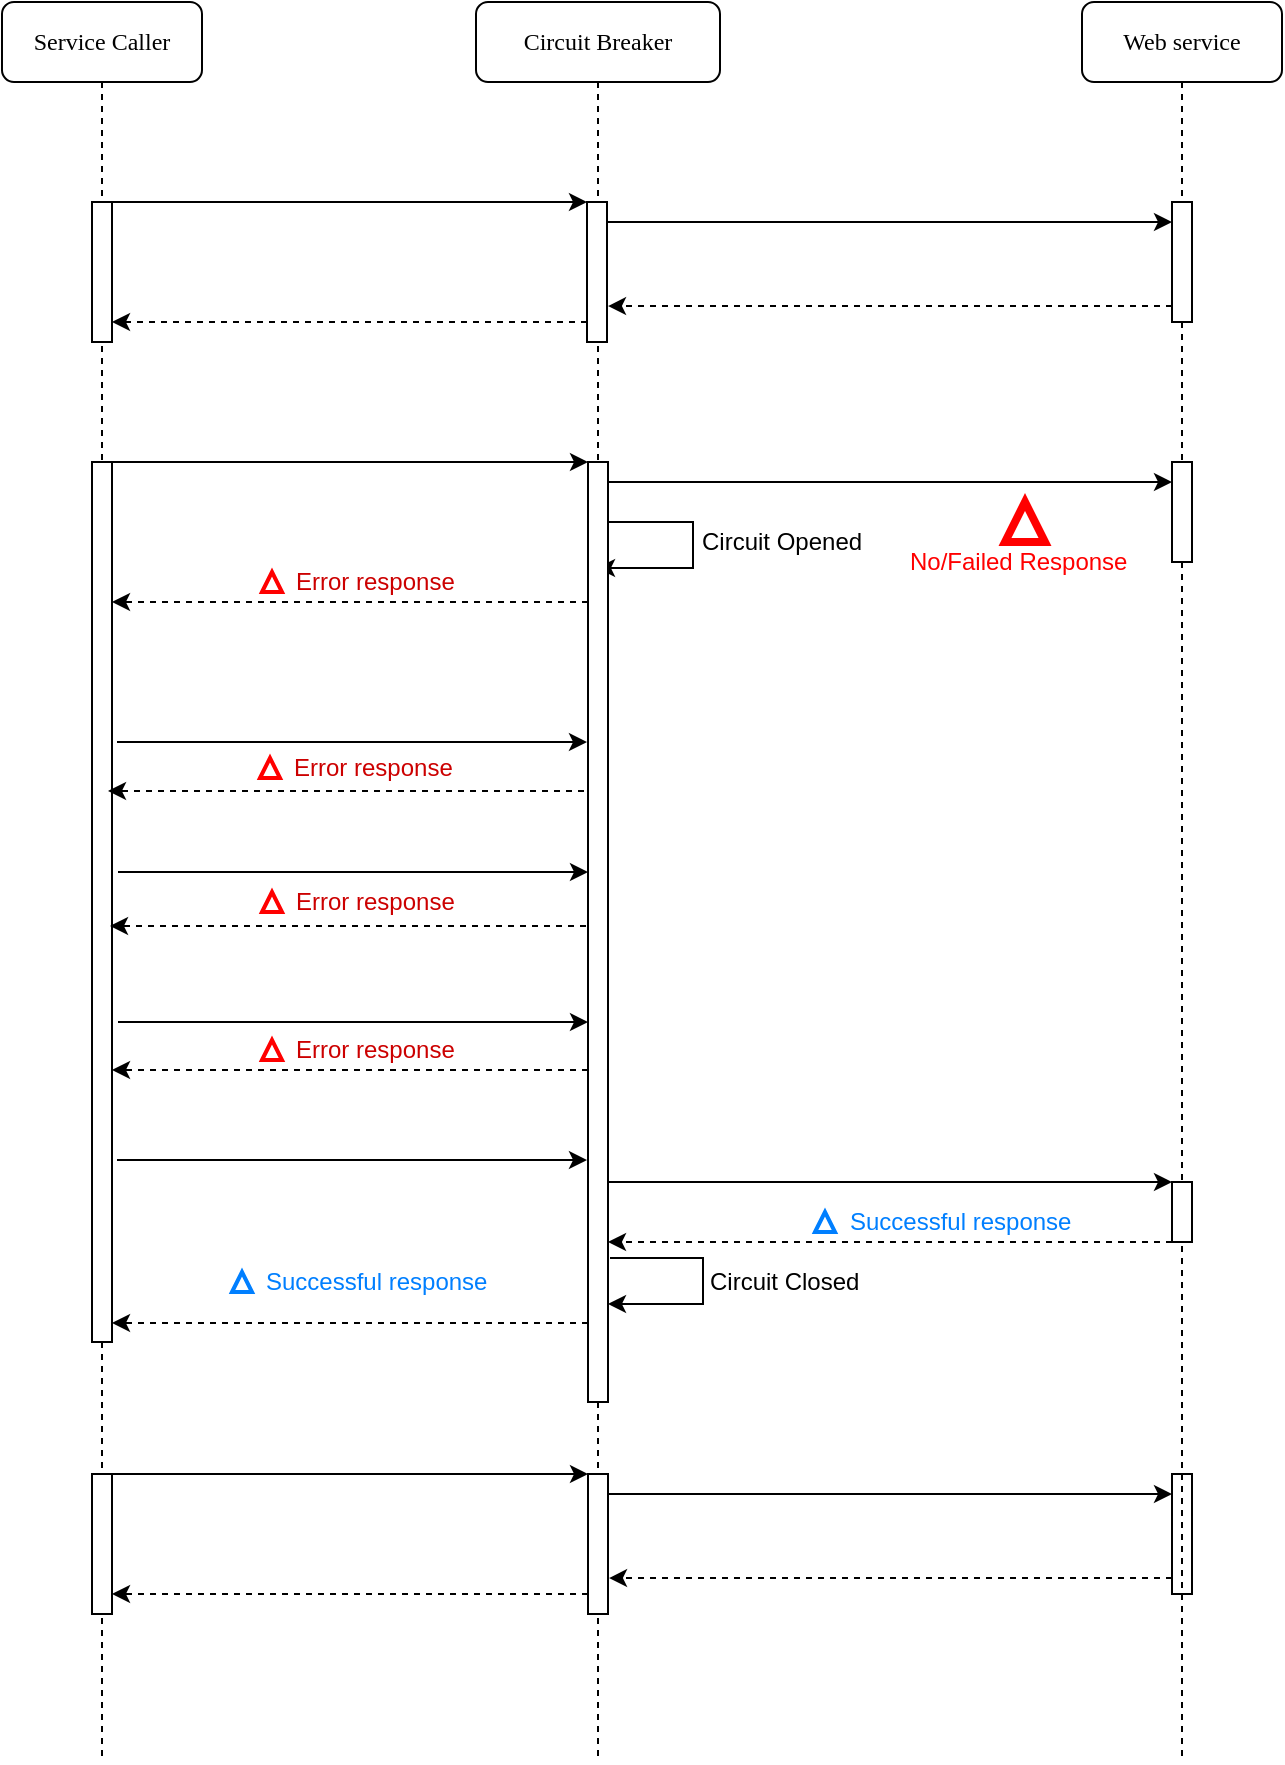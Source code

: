 <mxfile version="12.1.0" type="device" pages="1"><diagram id="5ePO8J_xqXb2QdWTw7Qp" name="Page-1"><mxGraphModel dx="1408" dy="808" grid="1" gridSize="10" guides="1" tooltips="1" connect="1" arrows="1" fold="1" page="1" pageScale="1" pageWidth="850" pageHeight="1100" math="0" shadow="0"><root><mxCell id="0"/><mxCell id="1" parent="0"/><mxCell id="aXAbuukrGLwYeKDY6wzm-4" value="Service Caller" style="shape=umlLifeline;perimeter=lifelinePerimeter;whiteSpace=wrap;html=1;container=1;collapsible=0;recursiveResize=0;outlineConnect=0;rounded=1;shadow=0;comic=0;labelBackgroundColor=none;strokeColor=#000000;strokeWidth=1;fillColor=#FFFFFF;fontFamily=Verdana;fontSize=12;fontColor=#000000;align=center;" vertex="1" parent="1"><mxGeometry x="100" y="80" width="100" height="880" as="geometry"/></mxCell><mxCell id="aXAbuukrGLwYeKDY6wzm-5" value="" style="html=1;points=[];perimeter=orthogonalPerimeter;rounded=0;shadow=0;comic=0;labelBackgroundColor=none;strokeColor=#000000;strokeWidth=1;fillColor=#FFFFFF;fontFamily=Verdana;fontSize=12;fontColor=#000000;align=center;" vertex="1" parent="aXAbuukrGLwYeKDY6wzm-4"><mxGeometry x="45" y="100" width="10" height="70" as="geometry"/></mxCell><mxCell id="aXAbuukrGLwYeKDY6wzm-41" value="Circuit Breaker" style="shape=umlLifeline;perimeter=lifelinePerimeter;whiteSpace=wrap;html=1;container=1;collapsible=0;recursiveResize=0;outlineConnect=0;rounded=1;shadow=0;comic=0;labelBackgroundColor=none;strokeColor=#000000;strokeWidth=1;fillColor=#FFFFFF;fontFamily=Verdana;fontSize=12;fontColor=#000000;align=center;" vertex="1" parent="1"><mxGeometry x="337" y="80" width="122" height="880" as="geometry"/></mxCell><mxCell id="aXAbuukrGLwYeKDY6wzm-45" value="" style="html=1;points=[];perimeter=orthogonalPerimeter;rounded=0;shadow=0;comic=0;labelBackgroundColor=none;strokeColor=#000000;strokeWidth=1;fillColor=#FFFFFF;fontFamily=Verdana;fontSize=12;fontColor=#000000;align=center;" vertex="1" parent="aXAbuukrGLwYeKDY6wzm-41"><mxGeometry x="55.5" y="100" width="10" height="70" as="geometry"/></mxCell><mxCell id="aXAbuukrGLwYeKDY6wzm-142" value="" style="html=1;points=[];perimeter=orthogonalPerimeter;rounded=0;shadow=0;comic=0;labelBackgroundColor=none;strokeColor=#000000;strokeWidth=1;fillColor=#FFFFFF;fontFamily=Verdana;fontSize=12;fontColor=#000000;align=center;" vertex="1" parent="aXAbuukrGLwYeKDY6wzm-41"><mxGeometry x="-192" y="736" width="10" height="70" as="geometry"/></mxCell><mxCell id="aXAbuukrGLwYeKDY6wzm-143" value="" style="html=1;points=[];perimeter=orthogonalPerimeter;rounded=0;shadow=0;comic=0;labelBackgroundColor=none;strokeColor=#000000;strokeWidth=1;fillColor=#FFFFFF;fontFamily=Verdana;fontSize=12;fontColor=#000000;align=center;" vertex="1" parent="aXAbuukrGLwYeKDY6wzm-41"><mxGeometry x="56" y="736" width="10" height="70" as="geometry"/></mxCell><mxCell id="aXAbuukrGLwYeKDY6wzm-144" value="" style="html=1;points=[];perimeter=orthogonalPerimeter;rounded=0;shadow=0;comic=0;labelBackgroundColor=none;strokeColor=#000000;strokeWidth=1;fillColor=#FFFFFF;fontFamily=Verdana;fontSize=12;fontColor=#000000;align=center;" vertex="1" parent="aXAbuukrGLwYeKDY6wzm-41"><mxGeometry x="348" y="736" width="10" height="60" as="geometry"/></mxCell><mxCell id="aXAbuukrGLwYeKDY6wzm-145" value="" style="edgeStyle=orthogonalEdgeStyle;rounded=0;orthogonalLoop=1;jettySize=auto;html=1;" edge="1" parent="aXAbuukrGLwYeKDY6wzm-41" source="aXAbuukrGLwYeKDY6wzm-142" target="aXAbuukrGLwYeKDY6wzm-143"><mxGeometry relative="1" as="geometry"><Array as="points"><mxPoint x="-37" y="736"/><mxPoint x="-37" y="736"/></Array></mxGeometry></mxCell><mxCell id="aXAbuukrGLwYeKDY6wzm-146" value="" style="edgeStyle=orthogonalEdgeStyle;rounded=0;orthogonalLoop=1;jettySize=auto;html=1;" edge="1" parent="aXAbuukrGLwYeKDY6wzm-41" source="aXAbuukrGLwYeKDY6wzm-143" target="aXAbuukrGLwYeKDY6wzm-144"><mxGeometry relative="1" as="geometry"><Array as="points"><mxPoint x="273" y="746"/><mxPoint x="273" y="746"/></Array></mxGeometry></mxCell><mxCell id="aXAbuukrGLwYeKDY6wzm-147" value="" style="edgeStyle=orthogonalEdgeStyle;rounded=0;orthogonalLoop=1;jettySize=auto;html=1;dashed=1;entryX=1.05;entryY=0.743;entryDx=0;entryDy=0;entryPerimeter=0;" edge="1" parent="aXAbuukrGLwYeKDY6wzm-41" source="aXAbuukrGLwYeKDY6wzm-144" target="aXAbuukrGLwYeKDY6wzm-143"><mxGeometry relative="1" as="geometry"><mxPoint x="268" y="786" as="targetPoint"/><Array as="points"><mxPoint x="313" y="788"/><mxPoint x="313" y="788"/></Array></mxGeometry></mxCell><mxCell id="aXAbuukrGLwYeKDY6wzm-148" value="" style="edgeStyle=orthogonalEdgeStyle;rounded=0;orthogonalLoop=1;jettySize=auto;html=1;dashed=1;" edge="1" parent="aXAbuukrGLwYeKDY6wzm-41" source="aXAbuukrGLwYeKDY6wzm-143" target="aXAbuukrGLwYeKDY6wzm-142"><mxGeometry relative="1" as="geometry"><mxPoint x="-24.5" y="796" as="targetPoint"/><Array as="points"><mxPoint x="-77" y="796"/><mxPoint x="-77" y="796"/></Array></mxGeometry></mxCell><mxCell id="aXAbuukrGLwYeKDY6wzm-43" value="Web service" style="shape=umlLifeline;perimeter=lifelinePerimeter;whiteSpace=wrap;html=1;container=1;collapsible=0;recursiveResize=0;outlineConnect=0;rounded=1;shadow=0;comic=0;labelBackgroundColor=none;strokeColor=#000000;strokeWidth=1;fillColor=#FFFFFF;fontFamily=Verdana;fontSize=12;fontColor=#000000;align=center;" vertex="1" parent="1"><mxGeometry x="640" y="80" width="100" height="880" as="geometry"/></mxCell><mxCell id="aXAbuukrGLwYeKDY6wzm-47" value="" style="html=1;points=[];perimeter=orthogonalPerimeter;rounded=0;shadow=0;comic=0;labelBackgroundColor=none;strokeColor=#000000;strokeWidth=1;fillColor=#FFFFFF;fontFamily=Verdana;fontSize=12;fontColor=#000000;align=center;" vertex="1" parent="aXAbuukrGLwYeKDY6wzm-43"><mxGeometry x="45" y="100" width="10" height="60" as="geometry"/></mxCell><mxCell id="aXAbuukrGLwYeKDY6wzm-90" value="" style="html=1;points=[];perimeter=orthogonalPerimeter;rounded=0;shadow=0;comic=0;labelBackgroundColor=none;strokeColor=#000000;strokeWidth=1;fillColor=#FFFFFF;fontFamily=Verdana;fontSize=12;fontColor=#000000;align=center;" vertex="1" parent="aXAbuukrGLwYeKDY6wzm-43"><mxGeometry x="45" y="590" width="10" height="30" as="geometry"/></mxCell><mxCell id="aXAbuukrGLwYeKDY6wzm-46" value="" style="edgeStyle=orthogonalEdgeStyle;rounded=0;orthogonalLoop=1;jettySize=auto;html=1;" edge="1" parent="1" source="aXAbuukrGLwYeKDY6wzm-5" target="aXAbuukrGLwYeKDY6wzm-45"><mxGeometry relative="1" as="geometry"><Array as="points"><mxPoint x="300" y="180"/><mxPoint x="300" y="180"/></Array></mxGeometry></mxCell><mxCell id="aXAbuukrGLwYeKDY6wzm-48" value="" style="edgeStyle=orthogonalEdgeStyle;rounded=0;orthogonalLoop=1;jettySize=auto;html=1;" edge="1" parent="1" source="aXAbuukrGLwYeKDY6wzm-45" target="aXAbuukrGLwYeKDY6wzm-47"><mxGeometry relative="1" as="geometry"><Array as="points"><mxPoint x="610" y="190"/><mxPoint x="610" y="190"/></Array></mxGeometry></mxCell><mxCell id="aXAbuukrGLwYeKDY6wzm-54" value="" style="edgeStyle=orthogonalEdgeStyle;rounded=0;orthogonalLoop=1;jettySize=auto;html=1;dashed=1;entryX=1.05;entryY=0.743;entryDx=0;entryDy=0;entryPerimeter=0;" edge="1" parent="1" source="aXAbuukrGLwYeKDY6wzm-47" target="aXAbuukrGLwYeKDY6wzm-45"><mxGeometry relative="1" as="geometry"><mxPoint x="605" y="230" as="targetPoint"/><Array as="points"><mxPoint x="650" y="232"/><mxPoint x="650" y="232"/></Array></mxGeometry></mxCell><mxCell id="aXAbuukrGLwYeKDY6wzm-56" value="" style="edgeStyle=orthogonalEdgeStyle;rounded=0;orthogonalLoop=1;jettySize=auto;html=1;dashed=1;" edge="1" parent="1" source="aXAbuukrGLwYeKDY6wzm-45" target="aXAbuukrGLwYeKDY6wzm-5"><mxGeometry relative="1" as="geometry"><mxPoint x="312.5" y="240" as="targetPoint"/><Array as="points"><mxPoint x="260" y="240"/><mxPoint x="260" y="240"/></Array></mxGeometry></mxCell><mxCell id="aXAbuukrGLwYeKDY6wzm-75" value="" style="edgeStyle=orthogonalEdgeStyle;rounded=0;orthogonalLoop=1;jettySize=auto;html=1;" edge="1" parent="1"><mxGeometry relative="1" as="geometry"><mxPoint x="157.5" y="450" as="sourcePoint"/><mxPoint x="392.5" y="450" as="targetPoint"/><Array as="points"><mxPoint x="237.5" y="450"/></Array></mxGeometry></mxCell><mxCell id="aXAbuukrGLwYeKDY6wzm-57" value="" style="html=1;points=[];perimeter=orthogonalPerimeter;rounded=0;shadow=0;comic=0;labelBackgroundColor=none;strokeColor=#000000;strokeWidth=1;fillColor=#FFFFFF;fontFamily=Verdana;fontSize=12;fontColor=#000000;align=center;" vertex="1" parent="1"><mxGeometry x="145" y="310" width="10" height="440" as="geometry"/></mxCell><mxCell id="aXAbuukrGLwYeKDY6wzm-77" value="" style="edgeStyle=orthogonalEdgeStyle;rounded=0;orthogonalLoop=1;jettySize=auto;html=1;entryX=0.9;entryY=0.475;entryDx=0;entryDy=0;entryPerimeter=0;" edge="1" parent="1"><mxGeometry relative="1" as="geometry"><mxPoint x="398.5" y="340" as="sourcePoint"/><mxPoint x="397.5" y="363" as="targetPoint"/><Array as="points"><mxPoint x="445.5" y="340"/><mxPoint x="445.5" y="363"/></Array></mxGeometry></mxCell><mxCell id="aXAbuukrGLwYeKDY6wzm-91" value="" style="edgeStyle=orthogonalEdgeStyle;rounded=0;orthogonalLoop=1;jettySize=auto;html=1;" edge="1" parent="1" target="aXAbuukrGLwYeKDY6wzm-90"><mxGeometry relative="1" as="geometry"><mxPoint x="403" y="648" as="sourcePoint"/><Array as="points"><mxPoint x="403" y="670"/></Array></mxGeometry></mxCell><mxCell id="aXAbuukrGLwYeKDY6wzm-58" value="" style="html=1;points=[];perimeter=orthogonalPerimeter;rounded=0;shadow=0;comic=0;labelBackgroundColor=none;strokeColor=#000000;strokeWidth=1;fillColor=#FFFFFF;fontFamily=Verdana;fontSize=12;fontColor=#000000;align=center;" vertex="1" parent="1"><mxGeometry x="393" y="310" width="10" height="470" as="geometry"/></mxCell><mxCell id="aXAbuukrGLwYeKDY6wzm-59" value="" style="html=1;points=[];perimeter=orthogonalPerimeter;rounded=0;shadow=0;comic=0;labelBackgroundColor=none;strokeColor=#000000;strokeWidth=1;fillColor=#FFFFFF;fontFamily=Verdana;fontSize=12;fontColor=#000000;align=center;" vertex="1" parent="1"><mxGeometry x="685" y="310" width="10" height="50" as="geometry"/></mxCell><mxCell id="aXAbuukrGLwYeKDY6wzm-60" value="" style="edgeStyle=orthogonalEdgeStyle;rounded=0;orthogonalLoop=1;jettySize=auto;html=1;" edge="1" parent="1" source="aXAbuukrGLwYeKDY6wzm-57" target="aXAbuukrGLwYeKDY6wzm-58"><mxGeometry relative="1" as="geometry"><Array as="points"><mxPoint x="300" y="310"/><mxPoint x="300" y="310"/></Array></mxGeometry></mxCell><mxCell id="aXAbuukrGLwYeKDY6wzm-61" value="" style="edgeStyle=orthogonalEdgeStyle;rounded=0;orthogonalLoop=1;jettySize=auto;html=1;" edge="1" parent="1" source="aXAbuukrGLwYeKDY6wzm-58" target="aXAbuukrGLwYeKDY6wzm-59"><mxGeometry relative="1" as="geometry"><Array as="points"><mxPoint x="610" y="320"/><mxPoint x="610" y="320"/></Array></mxGeometry></mxCell><mxCell id="aXAbuukrGLwYeKDY6wzm-63" value="" style="edgeStyle=orthogonalEdgeStyle;rounded=0;orthogonalLoop=1;jettySize=auto;html=1;dashed=1;" edge="1" parent="1" source="aXAbuukrGLwYeKDY6wzm-58" target="aXAbuukrGLwYeKDY6wzm-57"><mxGeometry relative="1" as="geometry"><mxPoint x="312.5" y="370" as="targetPoint"/><Array as="points"><mxPoint x="260" y="380"/><mxPoint x="260" y="380"/></Array></mxGeometry></mxCell><mxCell id="aXAbuukrGLwYeKDY6wzm-66" value="" style="group" vertex="1" connectable="0" parent="1"><mxGeometry x="551.5" y="330" width="120" height="40" as="geometry"/></mxCell><mxCell id="aXAbuukrGLwYeKDY6wzm-64" value="" style="verticalLabelPosition=bottom;verticalAlign=top;html=1;shape=mxgraph.basic.acute_triangle;dx=0.5;strokeColor=#FF0000;strokeWidth=4;" vertex="1" parent="aXAbuukrGLwYeKDY6wzm-66"><mxGeometry x="50" width="20" height="20" as="geometry"/></mxCell><mxCell id="aXAbuukrGLwYeKDY6wzm-65" value="&lt;font color=&quot;#ff0000&quot;&gt;No/Failed Response&lt;/font&gt;" style="text;html=1;resizable=0;points=[];autosize=1;align=left;verticalAlign=top;spacingTop=-4;" vertex="1" parent="aXAbuukrGLwYeKDY6wzm-66"><mxGeometry y="20" width="120" height="20" as="geometry"/></mxCell><mxCell id="aXAbuukrGLwYeKDY6wzm-78" value="" style="edgeStyle=orthogonalEdgeStyle;rounded=0;orthogonalLoop=1;jettySize=auto;html=1;dashed=1;" edge="1" parent="1"><mxGeometry relative="1" as="geometry"><mxPoint x="153" y="474.5" as="targetPoint"/><Array as="points"><mxPoint x="258" y="474.5"/><mxPoint x="258" y="474.5"/></Array><mxPoint x="391" y="474.5" as="sourcePoint"/></mxGeometry></mxCell><mxCell id="aXAbuukrGLwYeKDY6wzm-79" value="" style="edgeStyle=orthogonalEdgeStyle;rounded=0;orthogonalLoop=1;jettySize=auto;html=1;" edge="1" parent="1"><mxGeometry relative="1" as="geometry"><mxPoint x="158" y="515" as="sourcePoint"/><mxPoint x="393" y="515" as="targetPoint"/><Array as="points"><mxPoint x="238" y="515"/></Array></mxGeometry></mxCell><mxCell id="aXAbuukrGLwYeKDY6wzm-81" value="" style="edgeStyle=orthogonalEdgeStyle;rounded=0;orthogonalLoop=1;jettySize=auto;html=1;dashed=1;" edge="1" parent="1"><mxGeometry relative="1" as="geometry"><mxPoint x="154" y="542" as="targetPoint"/><Array as="points"><mxPoint x="259" y="541.5"/><mxPoint x="259" y="541.5"/></Array><mxPoint x="392" y="542" as="sourcePoint"/></mxGeometry></mxCell><mxCell id="aXAbuukrGLwYeKDY6wzm-85" value="" style="edgeStyle=orthogonalEdgeStyle;rounded=0;orthogonalLoop=1;jettySize=auto;html=1;" edge="1" parent="1"><mxGeometry relative="1" as="geometry"><mxPoint x="158" y="590" as="sourcePoint"/><mxPoint x="393" y="590" as="targetPoint"/><Array as="points"><mxPoint x="238" y="590"/></Array></mxGeometry></mxCell><mxCell id="aXAbuukrGLwYeKDY6wzm-87" value="" style="edgeStyle=orthogonalEdgeStyle;rounded=0;orthogonalLoop=1;jettySize=auto;html=1;dashed=1;" edge="1" parent="1"><mxGeometry relative="1" as="geometry"><mxPoint x="155" y="614" as="targetPoint"/><Array as="points"><mxPoint x="260" y="613.5"/><mxPoint x="260" y="613.5"/></Array><mxPoint x="393" y="614" as="sourcePoint"/></mxGeometry></mxCell><mxCell id="aXAbuukrGLwYeKDY6wzm-96" value="Circuit Opened" style="text;html=1;resizable=0;points=[];autosize=1;align=left;verticalAlign=top;spacingTop=-4;" vertex="1" parent="1"><mxGeometry x="448" y="340" width="100" height="20" as="geometry"/></mxCell><mxCell id="aXAbuukrGLwYeKDY6wzm-103" value="" style="group" vertex="1" connectable="0" parent="1"><mxGeometry x="230" y="360" width="115" height="20" as="geometry"/></mxCell><mxCell id="aXAbuukrGLwYeKDY6wzm-99" value="" style="verticalLabelPosition=bottom;verticalAlign=top;html=1;shape=mxgraph.basic.acute_triangle;dx=0.5;strokeColor=#FF0000;strokeWidth=2;" vertex="1" parent="aXAbuukrGLwYeKDY6wzm-103"><mxGeometry y="5" width="10" height="10" as="geometry"/></mxCell><mxCell id="aXAbuukrGLwYeKDY6wzm-102" value="&lt;font color=&quot;#cc0000&quot;&gt;Error response&amp;nbsp;&lt;/font&gt;" style="text;html=1;resizable=0;points=[];autosize=1;align=left;verticalAlign=top;spacingTop=-4;" vertex="1" parent="aXAbuukrGLwYeKDY6wzm-103"><mxGeometry x="15" width="100" height="20" as="geometry"/></mxCell><mxCell id="aXAbuukrGLwYeKDY6wzm-109" value="" style="group" vertex="1" connectable="0" parent="1"><mxGeometry x="229" y="453" width="115" height="20" as="geometry"/></mxCell><mxCell id="aXAbuukrGLwYeKDY6wzm-110" value="" style="verticalLabelPosition=bottom;verticalAlign=top;html=1;shape=mxgraph.basic.acute_triangle;dx=0.5;strokeColor=#FF0000;strokeWidth=2;" vertex="1" parent="aXAbuukrGLwYeKDY6wzm-109"><mxGeometry y="5" width="10" height="10" as="geometry"/></mxCell><mxCell id="aXAbuukrGLwYeKDY6wzm-111" value="&lt;font color=&quot;#cc0000&quot;&gt;Error response&amp;nbsp;&lt;/font&gt;" style="text;html=1;resizable=0;points=[];autosize=1;align=left;verticalAlign=top;spacingTop=-4;" vertex="1" parent="aXAbuukrGLwYeKDY6wzm-109"><mxGeometry x="15" width="100" height="20" as="geometry"/></mxCell><mxCell id="aXAbuukrGLwYeKDY6wzm-112" value="" style="group" vertex="1" connectable="0" parent="1"><mxGeometry x="230" y="520" width="115" height="20" as="geometry"/></mxCell><mxCell id="aXAbuukrGLwYeKDY6wzm-113" value="" style="verticalLabelPosition=bottom;verticalAlign=top;html=1;shape=mxgraph.basic.acute_triangle;dx=0.5;strokeColor=#FF0000;strokeWidth=2;" vertex="1" parent="aXAbuukrGLwYeKDY6wzm-112"><mxGeometry y="5" width="10" height="10" as="geometry"/></mxCell><mxCell id="aXAbuukrGLwYeKDY6wzm-114" value="&lt;font color=&quot;#cc0000&quot;&gt;Error response&amp;nbsp;&lt;/font&gt;" style="text;html=1;resizable=0;points=[];autosize=1;align=left;verticalAlign=top;spacingTop=-4;" vertex="1" parent="aXAbuukrGLwYeKDY6wzm-112"><mxGeometry x="15" width="100" height="20" as="geometry"/></mxCell><mxCell id="aXAbuukrGLwYeKDY6wzm-115" value="" style="group" vertex="1" connectable="0" parent="1"><mxGeometry x="230" y="594" width="115" height="20" as="geometry"/></mxCell><mxCell id="aXAbuukrGLwYeKDY6wzm-116" value="" style="verticalLabelPosition=bottom;verticalAlign=top;html=1;shape=mxgraph.basic.acute_triangle;dx=0.5;strokeColor=#FF0000;strokeWidth=2;" vertex="1" parent="aXAbuukrGLwYeKDY6wzm-115"><mxGeometry y="5" width="10" height="10" as="geometry"/></mxCell><mxCell id="aXAbuukrGLwYeKDY6wzm-117" value="&lt;font color=&quot;#cc0000&quot;&gt;Error response&amp;nbsp;&lt;/font&gt;" style="text;html=1;resizable=0;points=[];autosize=1;align=left;verticalAlign=top;spacingTop=-4;" vertex="1" parent="aXAbuukrGLwYeKDY6wzm-115"><mxGeometry x="15" width="100" height="20" as="geometry"/></mxCell><mxCell id="aXAbuukrGLwYeKDY6wzm-120" value="" style="edgeStyle=orthogonalEdgeStyle;rounded=0;orthogonalLoop=1;jettySize=auto;html=1;" edge="1" parent="1"><mxGeometry relative="1" as="geometry"><mxPoint x="157.5" y="659" as="sourcePoint"/><mxPoint x="392.5" y="659" as="targetPoint"/><Array as="points"><mxPoint x="237.5" y="659"/></Array></mxGeometry></mxCell><mxCell id="aXAbuukrGLwYeKDY6wzm-122" value="" style="edgeStyle=orthogonalEdgeStyle;rounded=0;orthogonalLoop=1;jettySize=auto;html=1;dashed=1;" edge="1" parent="1" source="aXAbuukrGLwYeKDY6wzm-90"><mxGeometry relative="1" as="geometry"><mxPoint x="403" y="700" as="targetPoint"/><Array as="points"><mxPoint x="403" y="700"/></Array></mxGeometry></mxCell><mxCell id="aXAbuukrGLwYeKDY6wzm-124" value="" style="edgeStyle=orthogonalEdgeStyle;rounded=0;orthogonalLoop=1;jettySize=auto;html=1;dashed=1;" edge="1" parent="1"><mxGeometry relative="1" as="geometry"><mxPoint x="155" y="740.5" as="targetPoint"/><Array as="points"><mxPoint x="260" y="740"/><mxPoint x="260" y="740"/></Array><mxPoint x="393" y="740.5" as="sourcePoint"/></mxGeometry></mxCell><mxCell id="aXAbuukrGLwYeKDY6wzm-125" value="" style="group" vertex="1" connectable="0" parent="1"><mxGeometry x="506.5" y="680" width="145" height="20" as="geometry"/></mxCell><mxCell id="aXAbuukrGLwYeKDY6wzm-126" value="" style="verticalLabelPosition=bottom;verticalAlign=top;html=1;shape=mxgraph.basic.acute_triangle;dx=0.5;strokeColor=#007FFF;strokeWidth=2;" vertex="1" parent="aXAbuukrGLwYeKDY6wzm-125"><mxGeometry y="5" width="10" height="10" as="geometry"/></mxCell><mxCell id="aXAbuukrGLwYeKDY6wzm-127" value="&lt;font color=&quot;#007fff&quot;&gt;Successful response&amp;nbsp;&lt;/font&gt;" style="text;html=1;resizable=0;points=[];autosize=1;align=left;verticalAlign=top;spacingTop=-4;" vertex="1" parent="aXAbuukrGLwYeKDY6wzm-125"><mxGeometry x="15" width="130" height="20" as="geometry"/></mxCell><mxCell id="aXAbuukrGLwYeKDY6wzm-130" value="" style="group" vertex="1" connectable="0" parent="1"><mxGeometry x="215" y="710" width="145" height="20" as="geometry"/></mxCell><mxCell id="aXAbuukrGLwYeKDY6wzm-131" value="" style="verticalLabelPosition=bottom;verticalAlign=top;html=1;shape=mxgraph.basic.acute_triangle;dx=0.5;strokeColor=#007FFF;strokeWidth=2;" vertex="1" parent="aXAbuukrGLwYeKDY6wzm-130"><mxGeometry y="5" width="10" height="10" as="geometry"/></mxCell><mxCell id="aXAbuukrGLwYeKDY6wzm-132" value="&lt;font color=&quot;#007fff&quot;&gt;Successful response&amp;nbsp;&lt;/font&gt;" style="text;html=1;resizable=0;points=[];autosize=1;align=left;verticalAlign=top;spacingTop=-4;" vertex="1" parent="aXAbuukrGLwYeKDY6wzm-130"><mxGeometry x="15" width="130" height="20" as="geometry"/></mxCell><mxCell id="aXAbuukrGLwYeKDY6wzm-133" value="" style="edgeStyle=orthogonalEdgeStyle;rounded=0;orthogonalLoop=1;jettySize=auto;html=1;entryX=0.9;entryY=0.475;entryDx=0;entryDy=0;entryPerimeter=0;" edge="1" parent="1"><mxGeometry relative="1" as="geometry"><mxPoint x="404" y="708" as="sourcePoint"/><mxPoint x="403" y="731" as="targetPoint"/><Array as="points"><mxPoint x="450.5" y="708"/><mxPoint x="450.5" y="731"/></Array></mxGeometry></mxCell><mxCell id="aXAbuukrGLwYeKDY6wzm-134" value="Circuit Closed" style="text;html=1;resizable=0;points=[];autosize=1;align=left;verticalAlign=top;spacingTop=-4;" vertex="1" parent="1"><mxGeometry x="451.5" y="710" width="90" height="20" as="geometry"/></mxCell></root></mxGraphModel></diagram></mxfile>